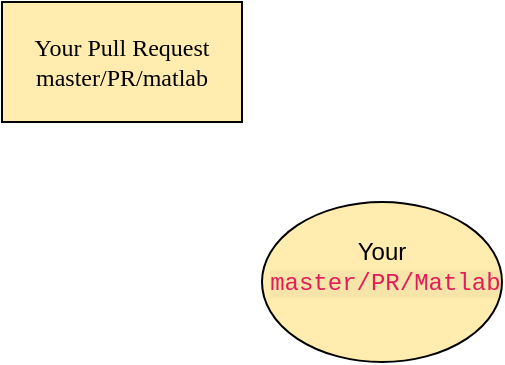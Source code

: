 <mxfile version="16.4.2" type="github">
  <diagram id="c5R831AqqfrIpXG2PCgs" name="Page-1">
    <mxGraphModel dx="331" dy="172" grid="1" gridSize="10" guides="1" tooltips="1" connect="1" arrows="1" fold="1" page="1" pageScale="1" pageWidth="850" pageHeight="1100" math="0" shadow="0">
      <root>
        <mxCell id="0" />
        <mxCell id="1" parent="0" />
        <mxCell id="5vDUCy0VN2oXL1DsV0cr-2" value="Your&lt;br&gt;&amp;nbsp;&lt;span style=&quot;color: rgb(224 , 30 , 90) ; font-family: &amp;#34;monaco&amp;#34; , &amp;#34;menlo&amp;#34; , &amp;#34;consolas&amp;#34; , &amp;#34;courier new&amp;#34; , monospace ; text-align: left ; background-color: rgba(29 , 28 , 29 , 0.04)&quot;&gt;master/PR/Matlab&lt;/span&gt;&lt;br&gt;&amp;nbsp;" style="ellipse;whiteSpace=wrap;html=1;fillColor=#ffecae;" vertex="1" parent="1">
          <mxGeometry x="180" y="210" width="120" height="80" as="geometry" />
        </mxCell>
        <mxCell id="5vDUCy0VN2oXL1DsV0cr-3" value="&lt;font face=&quot;SF_Cartoonist&quot; data-font-src=&quot;https://www.fontsquirrel.com/fonts/sf-cartoonist-hand&quot;&gt;&lt;font data-font-src=&quot;https://www.fontsquirrel.com/fonts/sf-cartoonist-hand&quot;&gt;Your Pull Request&lt;/font&gt;&lt;br&gt;master/PR/matlab&lt;/font&gt;" style="rounded=0;whiteSpace=wrap;html=1;fillColor=#ffecae;" vertex="1" parent="1">
          <mxGeometry x="50" y="110" width="120" height="60" as="geometry" />
        </mxCell>
      </root>
    </mxGraphModel>
  </diagram>
</mxfile>
